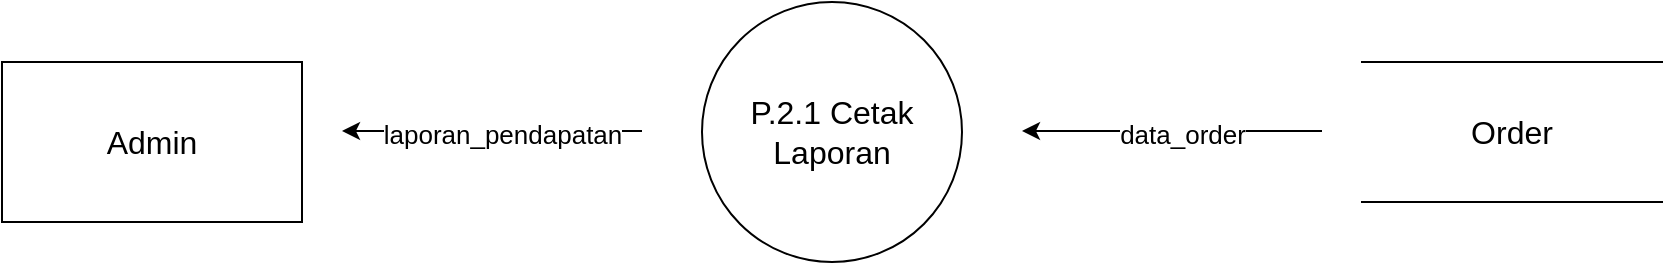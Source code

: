 <mxfile version="14.6.9" type="device"><diagram id="rgdJZVXb4KJwnzJEAoU9" name="Page-1"><mxGraphModel dx="1038" dy="580" grid="1" gridSize="10" guides="1" tooltips="1" connect="1" arrows="1" fold="1" page="1" pageScale="1" pageWidth="1100" pageHeight="850" math="0" shadow="0"><root><mxCell id="0"/><mxCell id="1" parent="0"/><mxCell id="F9Wlq3UoeTfOlMoZKBFh-1" value="Admin" style="rounded=0;whiteSpace=wrap;html=1;fontSize=16;" parent="1" vertex="1"><mxGeometry x="135" y="390" width="150" height="80" as="geometry"/></mxCell><mxCell id="F9Wlq3UoeTfOlMoZKBFh-5" style="edgeStyle=orthogonalEdgeStyle;rounded=0;orthogonalLoop=1;jettySize=auto;html=1;fontSize=16;" parent="1" edge="1"><mxGeometry relative="1" as="geometry"><mxPoint x="645" y="424.5" as="targetPoint"/><mxPoint x="795" y="424.5" as="sourcePoint"/><Array as="points"><mxPoint x="665" y="424.5"/></Array></mxGeometry></mxCell><mxCell id="F9Wlq3UoeTfOlMoZKBFh-9" value="data_order" style="edgeLabel;html=1;align=center;verticalAlign=middle;resizable=0;points=[];fontSize=13;" parent="F9Wlq3UoeTfOlMoZKBFh-5" vertex="1" connectable="0"><mxGeometry x="0.344" y="2" relative="1" as="geometry"><mxPoint x="31" y="-1" as="offset"/></mxGeometry></mxCell><mxCell id="F9Wlq3UoeTfOlMoZKBFh-3" value="Order" style="shape=partialRectangle;whiteSpace=wrap;html=1;left=0;right=0;fillColor=none;fontSize=16;" parent="1" vertex="1"><mxGeometry x="815" y="390" width="150" height="70" as="geometry"/></mxCell><mxCell id="F9Wlq3UoeTfOlMoZKBFh-4" value="P.2.1 Cetak Laporan" style="ellipse;whiteSpace=wrap;html=1;aspect=fixed;fontSize=16;" parent="1" vertex="1"><mxGeometry x="485" y="360" width="130" height="130" as="geometry"/></mxCell><mxCell id="F9Wlq3UoeTfOlMoZKBFh-8" style="edgeStyle=orthogonalEdgeStyle;rounded=0;orthogonalLoop=1;jettySize=auto;html=1;fontSize=16;" parent="1" edge="1"><mxGeometry relative="1" as="geometry"><mxPoint x="305" y="424.5" as="targetPoint"/><mxPoint x="455" y="424.5" as="sourcePoint"/><Array as="points"><mxPoint x="325" y="424.5"/></Array></mxGeometry></mxCell><mxCell id="F9Wlq3UoeTfOlMoZKBFh-10" value="laporan_pendapatan" style="edgeLabel;html=1;align=center;verticalAlign=middle;resizable=0;points=[];fontSize=13;" parent="F9Wlq3UoeTfOlMoZKBFh-8" vertex="1" connectable="0"><mxGeometry x="0.211" y="1" relative="1" as="geometry"><mxPoint x="21" as="offset"/></mxGeometry></mxCell></root></mxGraphModel></diagram></mxfile>